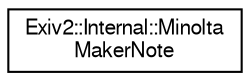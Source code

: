 digraph "Graphical Class Hierarchy"
{
  edge [fontname="FreeSans",fontsize="10",labelfontname="FreeSans",labelfontsize="10"];
  node [fontname="FreeSans",fontsize="10",shape=record];
  rankdir="LR";
  Node1 [label="Exiv2::Internal::Minolta\lMakerNote",height=0.2,width=0.4,color="black", fillcolor="white", style="filled",URL="$classExiv2_1_1Internal_1_1MinoltaMakerNote.html",tooltip="MakerNote for Minolta cameras. "];
}

